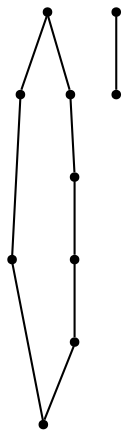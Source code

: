 graph {
  node [shape=point,comment="{\"directed\":false,\"doi\":\"10.1007/978-3-319-03841-4_31\",\"figure\":\"10 (2)\"}"]

  v0 [pos="1429.8141091396362,793.9589580616994"]
  v1 [pos="1393.6922572786582,682.8532327886757"]
  v2 [pos="1299.1283084106012,614.1838032818729"]
  v3 [pos="1299.1283084106012,973.7300431651776"]
  v4 [pos="1393.6922572786582,905.0606136583747"]
  v5 [pos="1087.6800382800716,905.0606136583748"]
  v6 [pos="1182.2439871481283,614.1838032818728"]
  v7 [pos="1182.2439871481286,973.7300431651776"]
  v8 [pos="1087.6800382800716,682.8532327886757"]
  v9 [pos="1051.5581227949363,793.9589580616993"]

  v0 -- v1 [id="-1",pos="1429.8141091396362,793.9589580616994 1337.764332474494,793.954951974044 1283.0082374009016,846.9011233208323 1265.3788741299018,822.6513209130749 1244.8850240454688,794.4592103090648 1308.2723723088427,744.8760541658381 1393.6922572786582,682.8532327886757"]
  v9 -- v8 [id="-2",pos="1051.5581227949363,793.9589580616993 1117.780881631822,793.954951974044 1130.1523445371758,713.6959744692314 1087.6800382800716,682.8532327886757"]
  v8 -- v6 [id="-3",pos="1087.6800382800716,682.8532327886757 1148.7073120496982,727.1690195521486 1240.6860841552075,728.4317002278747 1240.6860841552075,693.2801251249554 1240.6860841552075,651.919114156364 1197.1255503103248,659.966263248026 1182.2439871481283,614.1838032818728"]
  v7 -- v0 [id="-4",pos="1182.2439871481286,973.7300431651776 1193.281124224969,939.7496446088425 1273.1512011950922,888.1578488330008 1294.545714851356,872.5678089846974 1315.9445549503214,856.9735722826599 1383.0053075640215,793.954951974044 1429.8141091396362,793.9589580616994"]
  v6 -- v2 [id="-5",pos="1182.2439871481283,614.1838032818728 1192.6890378164176,646.3182220821357 1288.6832577423124,646.3098919633603 1299.1283084106012,614.1838032818729"]
  v1 -- v2 [id="-6",pos="1393.6922572786582,682.8532327886757 1325.7850488752129,732.161495012319 1240.6860841552075,755.3194159735896 1240.6860841552075,693.2801251249554 1240.6862114035223,643.7552798131554 1280.185488034708,672.4641757246957 1299.1283084106012,614.1838032818729"]
  v4 -- v3 [id="-8",pos="1393.6922572786582,905.0606136583747 1347.1169563606175,871.2426206238105 1315.9444277020066,856.9735722826599 1294.545714851356,872.5678089846974 1276.8996820511234,885.4115803622723 1284.5385256341365,928.8603352974969 1299.1283084106012,973.7300431651776"]
  v7 -- v5 [id="-9",pos="1182.2439871481286,973.7300431651776 1209.088291628688,891.1250244230058 1282.6287829263044,846.3802047482611 1265.374674935515,822.6471240593409 1237.5170921245674,784.3283869271175 1147.9650726297366,861.2826600597953 1087.6800382800716,905.0606136583748"]
  v5 -- v9 [id="-10",pos="1087.6800382800716,905.0606136583748 1129.0473201718498,875.0223325322135 1107.2982927106807,793.954951974044 1051.5581227949363,793.9589580616993"]
}